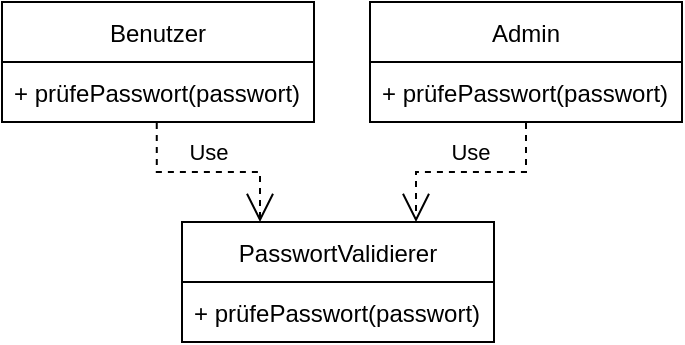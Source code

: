 <mxfile version="15.4.0" type="device"><diagram id="XBAXKxNfd_ylL5v29V68" name="Seite-1"><mxGraphModel dx="609" dy="558" grid="1" gridSize="10" guides="1" tooltips="1" connect="1" arrows="1" fold="1" page="1" pageScale="1" pageWidth="827" pageHeight="1169" math="0" shadow="0"><root><mxCell id="0"/><mxCell id="1" parent="0"/><mxCell id="vCA6h9teD-eTVQteBIi--7" value="Benutzer" style="swimlane;fontStyle=0;childLayout=stackLayout;horizontal=1;startSize=30;horizontalStack=0;resizeParent=1;resizeParentMax=0;resizeLast=0;collapsible=1;marginBottom=0;" parent="1" vertex="1"><mxGeometry x="30" y="260" width="156" height="60" as="geometry"/></mxCell><mxCell id="vCA6h9teD-eTVQteBIi--8" value="+ prüfePasswort(passwort)" style="text;strokeColor=none;fillColor=none;align=left;verticalAlign=middle;spacingLeft=4;spacingRight=4;overflow=hidden;points=[[0,0.5],[1,0.5]];portConstraint=eastwest;rotatable=0;" parent="vCA6h9teD-eTVQteBIi--7" vertex="1"><mxGeometry y="30" width="156" height="30" as="geometry"/></mxCell><mxCell id="vCA6h9teD-eTVQteBIi--12" value="Admin" style="swimlane;fontStyle=0;childLayout=stackLayout;horizontal=1;startSize=30;horizontalStack=0;resizeParent=1;resizeParentMax=0;resizeLast=0;collapsible=1;marginBottom=0;" parent="1" vertex="1"><mxGeometry x="214" y="260" width="156" height="60" as="geometry"><mxRectangle x="370" y="270" width="70" height="30" as="alternateBounds"/></mxGeometry></mxCell><mxCell id="vCA6h9teD-eTVQteBIi--13" value="+ prüfePasswort(passwort)" style="text;strokeColor=none;fillColor=none;align=left;verticalAlign=middle;spacingLeft=4;spacingRight=4;overflow=hidden;points=[[0,0.5],[1,0.5]];portConstraint=eastwest;rotatable=0;" parent="vCA6h9teD-eTVQteBIi--12" vertex="1"><mxGeometry y="30" width="156" height="30" as="geometry"/></mxCell><mxCell id="vCA6h9teD-eTVQteBIi--14" value="PasswortValidierer" style="swimlane;fontStyle=0;childLayout=stackLayout;horizontal=1;startSize=30;horizontalStack=0;resizeParent=1;resizeParentMax=0;resizeLast=0;collapsible=1;marginBottom=0;" parent="1" vertex="1"><mxGeometry x="120" y="370" width="156" height="60" as="geometry"/></mxCell><mxCell id="vCA6h9teD-eTVQteBIi--17" value="+ prüfePasswort(passwort)" style="text;strokeColor=none;fillColor=none;align=left;verticalAlign=middle;spacingLeft=4;spacingRight=4;overflow=hidden;points=[[0,0.5],[1,0.5]];portConstraint=eastwest;rotatable=0;" parent="vCA6h9teD-eTVQteBIi--14" vertex="1"><mxGeometry y="30" width="156" height="30" as="geometry"/></mxCell><mxCell id="vCA6h9teD-eTVQteBIi--59" value="Use" style="endArrow=open;endSize=12;dashed=1;html=1;rounded=0;edgeStyle=orthogonalEdgeStyle;entryX=0.75;entryY=0;entryDx=0;entryDy=0;exitX=0.5;exitY=1.018;exitDx=0;exitDy=0;exitPerimeter=0;" parent="1" source="vCA6h9teD-eTVQteBIi--13" target="vCA6h9teD-eTVQteBIi--14" edge="1"><mxGeometry x="0.004" y="-10" width="160" relative="1" as="geometry"><mxPoint x="364" y="370" as="sourcePoint"/><mxPoint x="294" y="290" as="targetPoint"/><mxPoint as="offset"/></mxGeometry></mxCell><mxCell id="vCA6h9teD-eTVQteBIi--60" value="Use" style="endArrow=open;endSize=12;dashed=1;html=1;rounded=0;edgeStyle=orthogonalEdgeStyle;entryX=0.25;entryY=0;entryDx=0;entryDy=0;exitX=0.496;exitY=1.018;exitDx=0;exitDy=0;exitPerimeter=0;" parent="1" source="vCA6h9teD-eTVQteBIi--8" target="vCA6h9teD-eTVQteBIi--14" edge="1"><mxGeometry x="-0.007" y="10" width="160" relative="1" as="geometry"><mxPoint x="324" y="340.54" as="sourcePoint"/><mxPoint x="259" y="450" as="targetPoint"/><mxPoint as="offset"/></mxGeometry></mxCell></root></mxGraphModel></diagram></mxfile>
